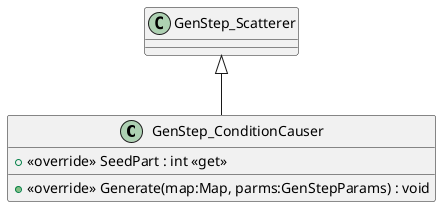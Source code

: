 @startuml
class GenStep_ConditionCauser {
    + <<override>> SeedPart : int <<get>>
    + <<override>> Generate(map:Map, parms:GenStepParams) : void
}
GenStep_Scatterer <|-- GenStep_ConditionCauser
@enduml
